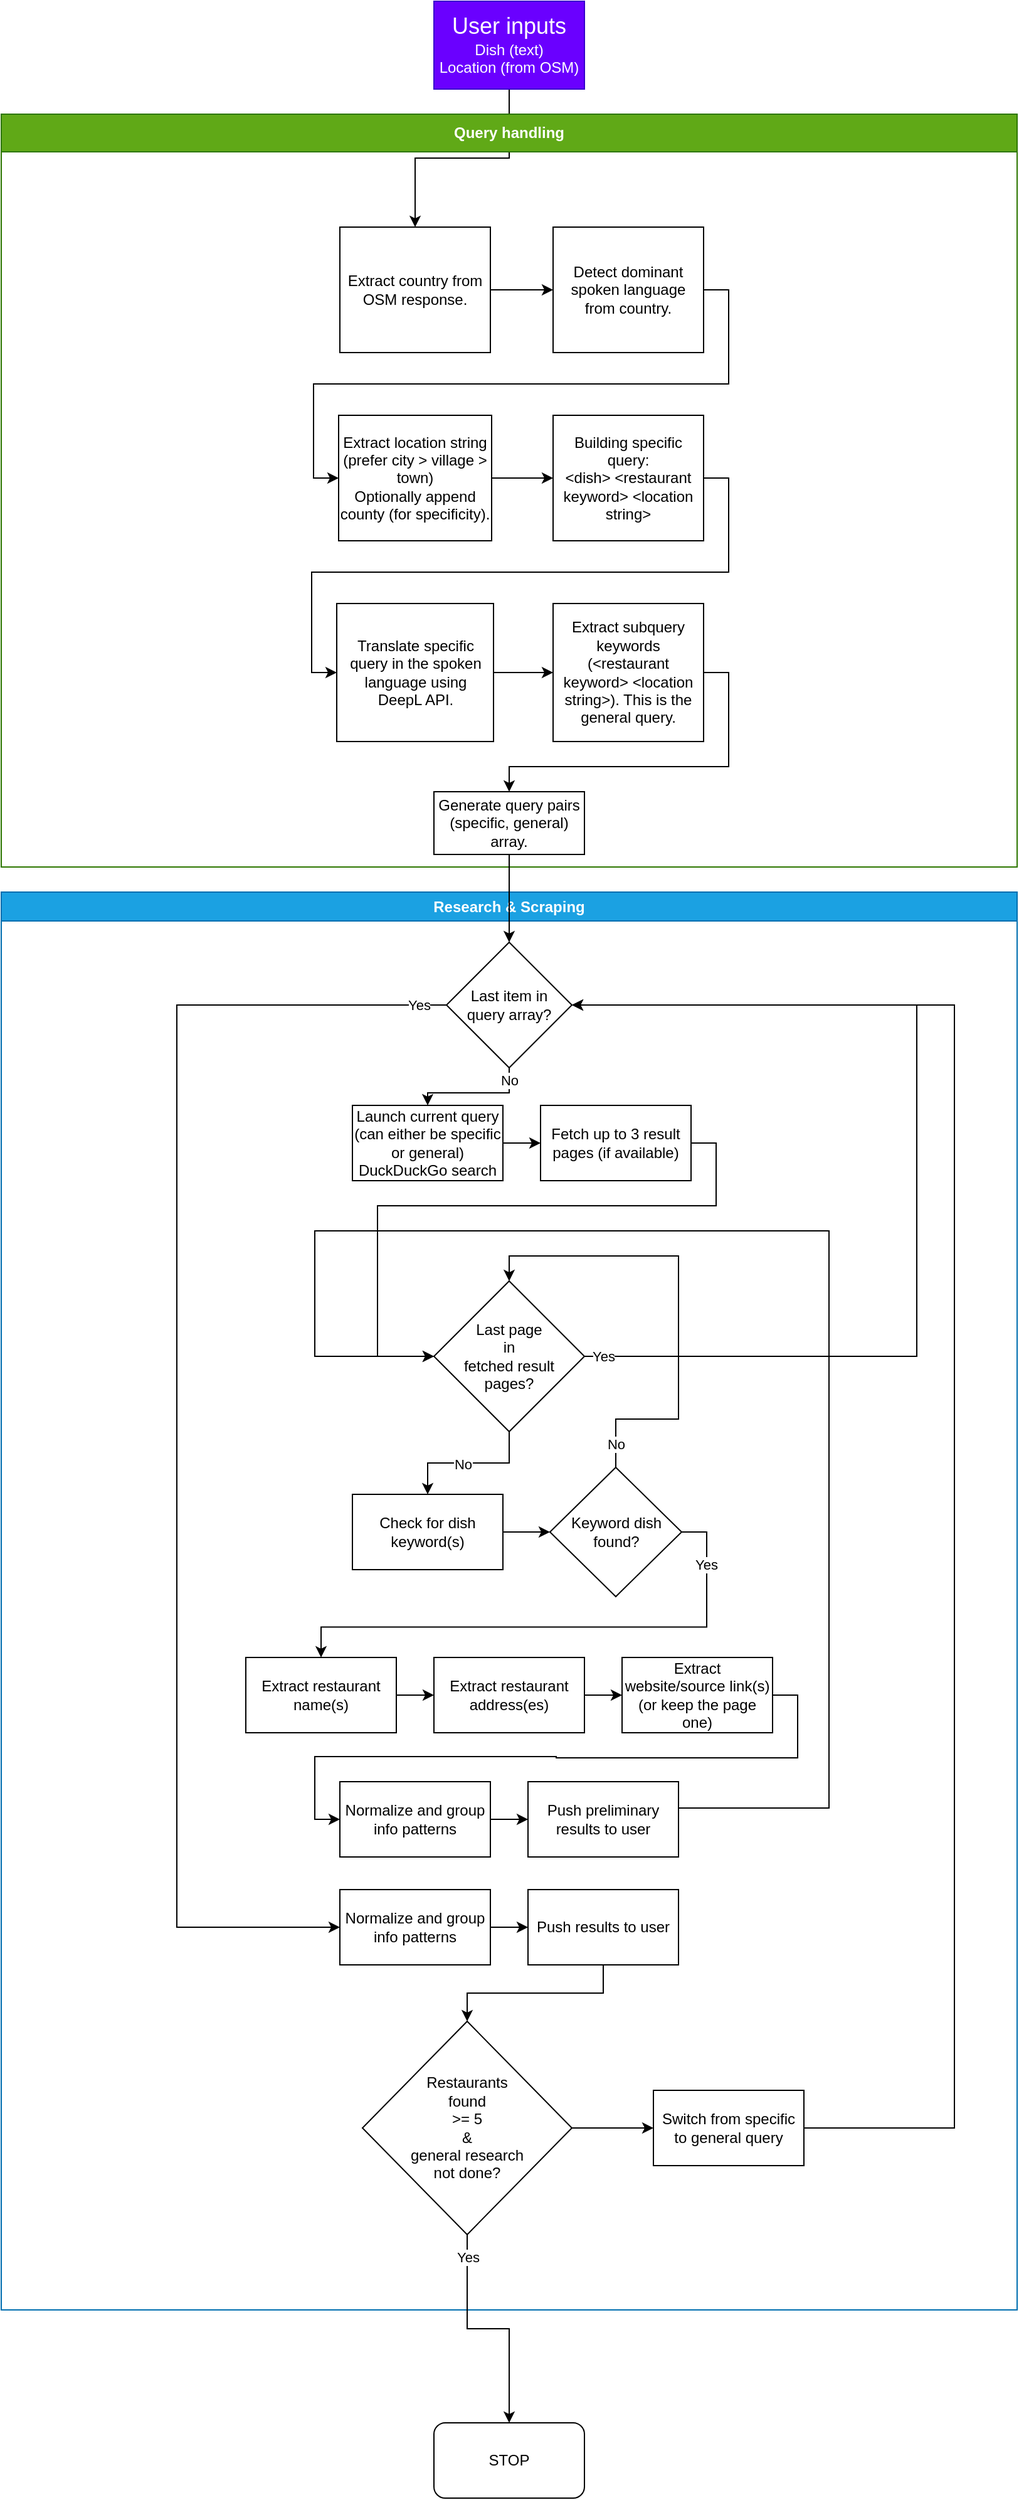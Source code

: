 <mxfile version="26.2.14">
  <diagram name="Page-1" id="eyC5i5Shbkxbg3gy7lH-">
    <mxGraphModel dx="2037" dy="1124" grid="1" gridSize="10" guides="1" tooltips="1" connect="1" arrows="1" fold="1" page="1" pageScale="1" pageWidth="850" pageHeight="1100" math="0" shadow="0">
      <root>
        <mxCell id="0" />
        <mxCell id="1" parent="0" />
        <mxCell id="0tu6kE-GxGx3GwZx2EYo-11" style="edgeStyle=orthogonalEdgeStyle;rounded=0;orthogonalLoop=1;jettySize=auto;html=1;exitX=0.5;exitY=1;exitDx=0;exitDy=0;entryX=0.5;entryY=0;entryDx=0;entryDy=0;" parent="1" source="0tu6kE-GxGx3GwZx2EYo-1" target="0tu6kE-GxGx3GwZx2EYo-9" edge="1">
          <mxGeometry relative="1" as="geometry" />
        </mxCell>
        <mxCell id="0tu6kE-GxGx3GwZx2EYo-1" value="&lt;div&gt;&lt;font style=&quot;font-size: 18px;&quot;&gt;User inputs&lt;/font&gt;&lt;/div&gt;&lt;div&gt;Dish (text)&lt;/div&gt;&lt;div&gt;Location (from OSM)&lt;/div&gt;" style="rounded=0;whiteSpace=wrap;html=1;fillColor=#6a00ff;fontColor=#ffffff;strokeColor=#3700CC;" parent="1" vertex="1">
          <mxGeometry x="365" y="10" width="120" height="70" as="geometry" />
        </mxCell>
        <mxCell id="0tu6kE-GxGx3GwZx2EYo-7" value="&lt;div&gt;Query handling&lt;/div&gt;" style="swimlane;whiteSpace=wrap;html=1;startSize=30;rotation=0;fillColor=#60a917;fontColor=#ffffff;strokeColor=#2D7600;" parent="1" vertex="1">
          <mxGeometry x="20" y="100" width="810" height="600" as="geometry">
            <mxRectangle x="375" y="110" width="100" height="30" as="alternateBounds" />
          </mxGeometry>
        </mxCell>
        <mxCell id="0tu6kE-GxGx3GwZx2EYo-13" style="edgeStyle=orthogonalEdgeStyle;rounded=0;orthogonalLoop=1;jettySize=auto;html=1;exitX=1;exitY=0.5;exitDx=0;exitDy=0;entryX=0;entryY=0.5;entryDx=0;entryDy=0;" parent="0tu6kE-GxGx3GwZx2EYo-7" source="0tu6kE-GxGx3GwZx2EYo-9" target="0tu6kE-GxGx3GwZx2EYo-12" edge="1">
          <mxGeometry relative="1" as="geometry" />
        </mxCell>
        <mxCell id="0tu6kE-GxGx3GwZx2EYo-9" value="Extract country from OSM response." style="rounded=0;whiteSpace=wrap;html=1;rotation=0;" parent="0tu6kE-GxGx3GwZx2EYo-7" vertex="1">
          <mxGeometry x="270" y="90" width="120" height="100" as="geometry" />
        </mxCell>
        <mxCell id="0tu6kE-GxGx3GwZx2EYo-17" style="edgeStyle=orthogonalEdgeStyle;rounded=0;orthogonalLoop=1;jettySize=auto;html=1;exitX=1;exitY=0.5;exitDx=0;exitDy=0;entryX=0;entryY=0.5;entryDx=0;entryDy=0;" parent="0tu6kE-GxGx3GwZx2EYo-7" source="0tu6kE-GxGx3GwZx2EYo-12" target="0tu6kE-GxGx3GwZx2EYo-16" edge="1">
          <mxGeometry relative="1" as="geometry" />
        </mxCell>
        <mxCell id="0tu6kE-GxGx3GwZx2EYo-12" value="&lt;div&gt;Detect dominant spoken language from country.&lt;/div&gt;" style="rounded=0;whiteSpace=wrap;html=1;" parent="0tu6kE-GxGx3GwZx2EYo-7" vertex="1">
          <mxGeometry x="440" y="90" width="120" height="100" as="geometry" />
        </mxCell>
        <mxCell id="43G2xlh0WYrgFUoU3QJt-2" style="edgeStyle=orthogonalEdgeStyle;rounded=0;orthogonalLoop=1;jettySize=auto;html=1;exitX=1;exitY=0.5;exitDx=0;exitDy=0;entryX=0;entryY=0.5;entryDx=0;entryDy=0;" parent="0tu6kE-GxGx3GwZx2EYo-7" source="0tu6kE-GxGx3GwZx2EYo-14" target="43G2xlh0WYrgFUoU3QJt-1" edge="1">
          <mxGeometry relative="1" as="geometry" />
        </mxCell>
        <mxCell id="0tu6kE-GxGx3GwZx2EYo-14" value="&lt;div&gt;Building specific query:&lt;/div&gt;&lt;div&gt;&amp;lt;dish&amp;gt; &amp;lt;restaurant keyword&amp;gt; &amp;lt;location string&amp;gt;&lt;/div&gt;" style="rounded=0;whiteSpace=wrap;html=1;" parent="0tu6kE-GxGx3GwZx2EYo-7" vertex="1">
          <mxGeometry x="440" y="240" width="120" height="100" as="geometry" />
        </mxCell>
        <mxCell id="0tu6kE-GxGx3GwZx2EYo-18" style="edgeStyle=orthogonalEdgeStyle;rounded=0;orthogonalLoop=1;jettySize=auto;html=1;exitX=1;exitY=0.5;exitDx=0;exitDy=0;entryX=0;entryY=0.5;entryDx=0;entryDy=0;" parent="0tu6kE-GxGx3GwZx2EYo-7" source="0tu6kE-GxGx3GwZx2EYo-16" target="0tu6kE-GxGx3GwZx2EYo-14" edge="1">
          <mxGeometry relative="1" as="geometry" />
        </mxCell>
        <mxCell id="0tu6kE-GxGx3GwZx2EYo-16" value="&lt;div&gt;Extract location string (prefer city &amp;gt; village &amp;gt; town)&lt;/div&gt;&lt;div&gt;Optionally append county (for specificity).&lt;/div&gt;" style="rounded=0;whiteSpace=wrap;html=1;align=center;" parent="0tu6kE-GxGx3GwZx2EYo-7" vertex="1">
          <mxGeometry x="269" y="240" width="122" height="100" as="geometry" />
        </mxCell>
        <mxCell id="43G2xlh0WYrgFUoU3QJt-4" style="edgeStyle=orthogonalEdgeStyle;rounded=0;orthogonalLoop=1;jettySize=auto;html=1;exitX=1;exitY=0.5;exitDx=0;exitDy=0;entryX=0;entryY=0.5;entryDx=0;entryDy=0;" parent="0tu6kE-GxGx3GwZx2EYo-7" source="43G2xlh0WYrgFUoU3QJt-1" target="43G2xlh0WYrgFUoU3QJt-3" edge="1">
          <mxGeometry relative="1" as="geometry" />
        </mxCell>
        <mxCell id="43G2xlh0WYrgFUoU3QJt-1" value="&lt;div&gt;Translate specific query in the spoken language using&lt;/div&gt;&lt;div&gt;DeepL API.&lt;/div&gt;" style="rounded=0;whiteSpace=wrap;html=1;" parent="0tu6kE-GxGx3GwZx2EYo-7" vertex="1">
          <mxGeometry x="267.5" y="390" width="125" height="110" as="geometry" />
        </mxCell>
        <mxCell id="1FNxZ3zJCabGChBmBhb7-5" style="edgeStyle=orthogonalEdgeStyle;rounded=0;orthogonalLoop=1;jettySize=auto;html=1;exitX=1;exitY=0.5;exitDx=0;exitDy=0;entryX=0.5;entryY=0;entryDx=0;entryDy=0;" parent="0tu6kE-GxGx3GwZx2EYo-7" source="43G2xlh0WYrgFUoU3QJt-3" target="1FNxZ3zJCabGChBmBhb7-4" edge="1">
          <mxGeometry relative="1" as="geometry" />
        </mxCell>
        <mxCell id="43G2xlh0WYrgFUoU3QJt-3" value="&lt;div&gt;Extract subquery keywords&lt;br&gt;(&amp;lt;restaurant keyword&amp;gt; &amp;lt;location string&amp;gt;). This is the general query.&lt;/div&gt;" style="rounded=0;whiteSpace=wrap;html=1;" parent="0tu6kE-GxGx3GwZx2EYo-7" vertex="1">
          <mxGeometry x="440" y="390" width="120" height="110" as="geometry" />
        </mxCell>
        <mxCell id="1FNxZ3zJCabGChBmBhb7-4" value="Generate query pairs (specific, general) array." style="rounded=0;whiteSpace=wrap;html=1;" parent="0tu6kE-GxGx3GwZx2EYo-7" vertex="1">
          <mxGeometry x="345" y="540" width="120" height="50" as="geometry" />
        </mxCell>
        <mxCell id="1FNxZ3zJCabGChBmBhb7-7" value="Research &amp;amp; Scraping" style="swimlane;whiteSpace=wrap;html=1;fillColor=#1ba1e2;fontColor=#ffffff;strokeColor=#006EAF;" parent="1" vertex="1">
          <mxGeometry x="20" y="720" width="810" height="1130" as="geometry" />
        </mxCell>
        <mxCell id="1FNxZ3zJCabGChBmBhb7-10" style="edgeStyle=orthogonalEdgeStyle;rounded=0;orthogonalLoop=1;jettySize=auto;html=1;exitX=0.5;exitY=1;exitDx=0;exitDy=0;entryX=0.5;entryY=0;entryDx=0;entryDy=0;" parent="1FNxZ3zJCabGChBmBhb7-7" source="1FNxZ3zJCabGChBmBhb7-8" target="1FNxZ3zJCabGChBmBhb7-9" edge="1">
          <mxGeometry relative="1" as="geometry" />
        </mxCell>
        <mxCell id="1FNxZ3zJCabGChBmBhb7-12" value="No" style="edgeLabel;html=1;align=center;verticalAlign=middle;resizable=0;points=[];" parent="1FNxZ3zJCabGChBmBhb7-10" vertex="1" connectable="0">
          <mxGeometry x="-0.1" relative="1" as="geometry">
            <mxPoint x="23" y="-10" as="offset" />
          </mxGeometry>
        </mxCell>
        <mxCell id="iM7ECNKi6wvTdP0sHngZ-31" style="edgeStyle=orthogonalEdgeStyle;rounded=0;orthogonalLoop=1;jettySize=auto;html=1;exitX=0;exitY=0.5;exitDx=0;exitDy=0;entryX=0;entryY=0.5;entryDx=0;entryDy=0;" parent="1FNxZ3zJCabGChBmBhb7-7" source="1FNxZ3zJCabGChBmBhb7-8" target="iM7ECNKi6wvTdP0sHngZ-29" edge="1">
          <mxGeometry relative="1" as="geometry">
            <mxPoint x="210" y="800" as="targetPoint" />
            <Array as="points">
              <mxPoint x="140" y="90" />
              <mxPoint x="140" y="825" />
            </Array>
          </mxGeometry>
        </mxCell>
        <mxCell id="iM7ECNKi6wvTdP0sHngZ-32" value="Yes" style="edgeLabel;html=1;align=center;verticalAlign=middle;resizable=0;points=[];" parent="iM7ECNKi6wvTdP0sHngZ-31" vertex="1" connectable="0">
          <mxGeometry x="-0.757" relative="1" as="geometry">
            <mxPoint x="109" as="offset" />
          </mxGeometry>
        </mxCell>
        <mxCell id="1FNxZ3zJCabGChBmBhb7-8" value="&lt;div&gt;Last item in&lt;/div&gt;&lt;div&gt;query array?&lt;/div&gt;" style="rhombus;whiteSpace=wrap;html=1;" parent="1FNxZ3zJCabGChBmBhb7-7" vertex="1">
          <mxGeometry x="355" y="40" width="100" height="100" as="geometry" />
        </mxCell>
        <mxCell id="iM7ECNKi6wvTdP0sHngZ-3" style="edgeStyle=orthogonalEdgeStyle;rounded=0;orthogonalLoop=1;jettySize=auto;html=1;exitX=1;exitY=0.5;exitDx=0;exitDy=0;entryX=0;entryY=0.5;entryDx=0;entryDy=0;" parent="1FNxZ3zJCabGChBmBhb7-7" source="1FNxZ3zJCabGChBmBhb7-9" target="iM7ECNKi6wvTdP0sHngZ-2" edge="1">
          <mxGeometry relative="1" as="geometry" />
        </mxCell>
        <mxCell id="1FNxZ3zJCabGChBmBhb7-9" value="Launch current query (can either be specific or general) DuckDuckGo search" style="rounded=0;whiteSpace=wrap;html=1;" parent="1FNxZ3zJCabGChBmBhb7-7" vertex="1">
          <mxGeometry x="280" y="170" width="120" height="60" as="geometry" />
        </mxCell>
        <mxCell id="iM7ECNKi6wvTdP0sHngZ-5" style="edgeStyle=orthogonalEdgeStyle;rounded=0;orthogonalLoop=1;jettySize=auto;html=1;exitX=1;exitY=0.5;exitDx=0;exitDy=0;entryX=0;entryY=0.5;entryDx=0;entryDy=0;" parent="1FNxZ3zJCabGChBmBhb7-7" source="iM7ECNKi6wvTdP0sHngZ-2" target="iM7ECNKi6wvTdP0sHngZ-4" edge="1">
          <mxGeometry relative="1" as="geometry">
            <Array as="points">
              <mxPoint x="570" y="200" />
              <mxPoint x="570" y="250" />
              <mxPoint x="300" y="250" />
              <mxPoint x="300" y="370" />
            </Array>
          </mxGeometry>
        </mxCell>
        <mxCell id="iM7ECNKi6wvTdP0sHngZ-2" value="Fetch up to 3 result pages (if available)" style="rounded=0;whiteSpace=wrap;html=1;" parent="1FNxZ3zJCabGChBmBhb7-7" vertex="1">
          <mxGeometry x="430" y="170" width="120" height="60" as="geometry" />
        </mxCell>
        <mxCell id="iM7ECNKi6wvTdP0sHngZ-7" style="edgeStyle=orthogonalEdgeStyle;rounded=0;orthogonalLoop=1;jettySize=auto;html=1;exitX=0.5;exitY=1;exitDx=0;exitDy=0;entryX=0.5;entryY=0;entryDx=0;entryDy=0;" parent="1FNxZ3zJCabGChBmBhb7-7" source="iM7ECNKi6wvTdP0sHngZ-4" target="iM7ECNKi6wvTdP0sHngZ-6" edge="1">
          <mxGeometry relative="1" as="geometry" />
        </mxCell>
        <mxCell id="iM7ECNKi6wvTdP0sHngZ-8" value="No" style="edgeLabel;html=1;align=center;verticalAlign=middle;resizable=0;points=[];" parent="iM7ECNKi6wvTdP0sHngZ-7" vertex="1" connectable="0">
          <mxGeometry x="0.09" y="1" relative="1" as="geometry">
            <mxPoint as="offset" />
          </mxGeometry>
        </mxCell>
        <mxCell id="iM7ECNKi6wvTdP0sHngZ-40" style="edgeStyle=orthogonalEdgeStyle;rounded=0;orthogonalLoop=1;jettySize=auto;html=1;exitX=1;exitY=0.5;exitDx=0;exitDy=0;entryX=1;entryY=0.5;entryDx=0;entryDy=0;" parent="1FNxZ3zJCabGChBmBhb7-7" source="iM7ECNKi6wvTdP0sHngZ-4" target="1FNxZ3zJCabGChBmBhb7-8" edge="1">
          <mxGeometry relative="1" as="geometry">
            <Array as="points">
              <mxPoint x="730" y="370" />
              <mxPoint x="730" y="90" />
            </Array>
          </mxGeometry>
        </mxCell>
        <mxCell id="iM7ECNKi6wvTdP0sHngZ-41" value="Yes" style="edgeLabel;html=1;align=center;verticalAlign=middle;resizable=0;points=[];" parent="iM7ECNKi6wvTdP0sHngZ-40" vertex="1" connectable="0">
          <mxGeometry x="-0.802" y="1" relative="1" as="geometry">
            <mxPoint x="-66" y="1" as="offset" />
          </mxGeometry>
        </mxCell>
        <mxCell id="iM7ECNKi6wvTdP0sHngZ-4" value="&lt;div&gt;Last page&lt;/div&gt;&lt;div&gt;in&lt;/div&gt;&lt;div&gt;fetched result&lt;/div&gt;&lt;div&gt;pages?&lt;/div&gt;" style="rhombus;whiteSpace=wrap;html=1;" parent="1FNxZ3zJCabGChBmBhb7-7" vertex="1">
          <mxGeometry x="345" y="310" width="120" height="120" as="geometry" />
        </mxCell>
        <mxCell id="iM7ECNKi6wvTdP0sHngZ-10" style="edgeStyle=orthogonalEdgeStyle;rounded=0;orthogonalLoop=1;jettySize=auto;html=1;exitX=1;exitY=0.5;exitDx=0;exitDy=0;entryX=0;entryY=0.5;entryDx=0;entryDy=0;" parent="1FNxZ3zJCabGChBmBhb7-7" source="iM7ECNKi6wvTdP0sHngZ-6" target="iM7ECNKi6wvTdP0sHngZ-9" edge="1">
          <mxGeometry relative="1" as="geometry" />
        </mxCell>
        <mxCell id="iM7ECNKi6wvTdP0sHngZ-6" value="Check for dish keyword(s)" style="rounded=0;whiteSpace=wrap;html=1;" parent="1FNxZ3zJCabGChBmBhb7-7" vertex="1">
          <mxGeometry x="280" y="480" width="120" height="60" as="geometry" />
        </mxCell>
        <mxCell id="iM7ECNKi6wvTdP0sHngZ-18" style="edgeStyle=orthogonalEdgeStyle;rounded=0;orthogonalLoop=1;jettySize=auto;html=1;exitX=0.5;exitY=0;exitDx=0;exitDy=0;entryX=0.5;entryY=0;entryDx=0;entryDy=0;" parent="1FNxZ3zJCabGChBmBhb7-7" source="iM7ECNKi6wvTdP0sHngZ-9" target="iM7ECNKi6wvTdP0sHngZ-4" edge="1">
          <mxGeometry relative="1" as="geometry">
            <Array as="points">
              <mxPoint x="490" y="420" />
              <mxPoint x="540" y="420" />
              <mxPoint x="540" y="290" />
              <mxPoint x="405" y="290" />
            </Array>
          </mxGeometry>
        </mxCell>
        <mxCell id="iM7ECNKi6wvTdP0sHngZ-19" value="No" style="edgeLabel;html=1;align=center;verticalAlign=middle;resizable=0;points=[];" parent="iM7ECNKi6wvTdP0sHngZ-18" vertex="1" connectable="0">
          <mxGeometry x="0.116" y="-1" relative="1" as="geometry">
            <mxPoint x="-51" y="140" as="offset" />
          </mxGeometry>
        </mxCell>
        <mxCell id="iM7ECNKi6wvTdP0sHngZ-9" value="&lt;div&gt;Keyword dish&lt;/div&gt;&lt;div&gt;found?&lt;/div&gt;" style="rhombus;whiteSpace=wrap;html=1;" parent="1FNxZ3zJCabGChBmBhb7-7" vertex="1">
          <mxGeometry x="437.5" y="458.5" width="105" height="103" as="geometry" />
        </mxCell>
        <mxCell id="iM7ECNKi6wvTdP0sHngZ-15" style="edgeStyle=orthogonalEdgeStyle;rounded=0;orthogonalLoop=1;jettySize=auto;html=1;exitX=1;exitY=0.5;exitDx=0;exitDy=0;entryX=0;entryY=0.5;entryDx=0;entryDy=0;" parent="1FNxZ3zJCabGChBmBhb7-7" source="iM7ECNKi6wvTdP0sHngZ-11" target="iM7ECNKi6wvTdP0sHngZ-12" edge="1">
          <mxGeometry relative="1" as="geometry" />
        </mxCell>
        <mxCell id="iM7ECNKi6wvTdP0sHngZ-11" value="&lt;div&gt;Extract restaurant&lt;/div&gt;&lt;div&gt;name(s)&lt;/div&gt;" style="rounded=0;whiteSpace=wrap;html=1;" parent="1FNxZ3zJCabGChBmBhb7-7" vertex="1">
          <mxGeometry x="195" y="610" width="120" height="60" as="geometry" />
        </mxCell>
        <mxCell id="iM7ECNKi6wvTdP0sHngZ-16" style="edgeStyle=orthogonalEdgeStyle;rounded=0;orthogonalLoop=1;jettySize=auto;html=1;exitX=1;exitY=0.5;exitDx=0;exitDy=0;entryX=0;entryY=0.5;entryDx=0;entryDy=0;" parent="1FNxZ3zJCabGChBmBhb7-7" source="iM7ECNKi6wvTdP0sHngZ-12" target="iM7ECNKi6wvTdP0sHngZ-13" edge="1">
          <mxGeometry relative="1" as="geometry" />
        </mxCell>
        <mxCell id="iM7ECNKi6wvTdP0sHngZ-12" value="&lt;div&gt;Extract restaurant&lt;/div&gt;&lt;div&gt;address(es)&lt;/div&gt;" style="rounded=0;whiteSpace=wrap;html=1;" parent="1FNxZ3zJCabGChBmBhb7-7" vertex="1">
          <mxGeometry x="345" y="610" width="120" height="60" as="geometry" />
        </mxCell>
        <mxCell id="iM7ECNKi6wvTdP0sHngZ-38" style="edgeStyle=orthogonalEdgeStyle;rounded=0;orthogonalLoop=1;jettySize=auto;html=1;exitX=1;exitY=0.5;exitDx=0;exitDy=0;entryX=0;entryY=0.5;entryDx=0;entryDy=0;" parent="1FNxZ3zJCabGChBmBhb7-7" source="iM7ECNKi6wvTdP0sHngZ-13" target="iM7ECNKi6wvTdP0sHngZ-23" edge="1">
          <mxGeometry relative="1" as="geometry" />
        </mxCell>
        <mxCell id="iM7ECNKi6wvTdP0sHngZ-13" value="Extract website/source link(s) (or keep the page one)" style="rounded=0;whiteSpace=wrap;html=1;" parent="1FNxZ3zJCabGChBmBhb7-7" vertex="1">
          <mxGeometry x="495" y="610" width="120" height="60" as="geometry" />
        </mxCell>
        <mxCell id="iM7ECNKi6wvTdP0sHngZ-14" style="edgeStyle=orthogonalEdgeStyle;rounded=0;orthogonalLoop=1;jettySize=auto;html=1;exitX=1;exitY=0.5;exitDx=0;exitDy=0;entryX=0.5;entryY=0;entryDx=0;entryDy=0;" parent="1FNxZ3zJCabGChBmBhb7-7" source="iM7ECNKi6wvTdP0sHngZ-9" target="iM7ECNKi6wvTdP0sHngZ-11" edge="1">
          <mxGeometry relative="1" as="geometry" />
        </mxCell>
        <mxCell id="iM7ECNKi6wvTdP0sHngZ-17" value="Yes" style="edgeLabel;html=1;align=center;verticalAlign=middle;resizable=0;points=[];" parent="iM7ECNKi6wvTdP0sHngZ-14" vertex="1" connectable="0">
          <mxGeometry x="-0.787" y="-1" relative="1" as="geometry">
            <mxPoint as="offset" />
          </mxGeometry>
        </mxCell>
        <mxCell id="iM7ECNKi6wvTdP0sHngZ-27" style="edgeStyle=orthogonalEdgeStyle;rounded=0;orthogonalLoop=1;jettySize=auto;html=1;exitX=1;exitY=0.5;exitDx=0;exitDy=0;entryX=0;entryY=0.5;entryDx=0;entryDy=0;" parent="1FNxZ3zJCabGChBmBhb7-7" source="iM7ECNKi6wvTdP0sHngZ-23" target="iM7ECNKi6wvTdP0sHngZ-26" edge="1">
          <mxGeometry relative="1" as="geometry" />
        </mxCell>
        <mxCell id="iM7ECNKi6wvTdP0sHngZ-23" value="Normalize and group info patterns" style="rounded=0;whiteSpace=wrap;html=1;" parent="1FNxZ3zJCabGChBmBhb7-7" vertex="1">
          <mxGeometry x="270" y="709" width="120" height="60" as="geometry" />
        </mxCell>
        <mxCell id="iM7ECNKi6wvTdP0sHngZ-39" style="edgeStyle=orthogonalEdgeStyle;rounded=0;orthogonalLoop=1;jettySize=auto;html=1;exitX=1;exitY=0.5;exitDx=0;exitDy=0;entryX=0;entryY=0.5;entryDx=0;entryDy=0;" parent="1FNxZ3zJCabGChBmBhb7-7" source="iM7ECNKi6wvTdP0sHngZ-26" target="iM7ECNKi6wvTdP0sHngZ-4" edge="1">
          <mxGeometry relative="1" as="geometry">
            <Array as="points">
              <mxPoint x="660" y="730" />
              <mxPoint x="660" y="270" />
              <mxPoint x="250" y="270" />
              <mxPoint x="250" y="370" />
            </Array>
          </mxGeometry>
        </mxCell>
        <mxCell id="iM7ECNKi6wvTdP0sHngZ-26" value="Push preliminary results to user" style="rounded=0;whiteSpace=wrap;html=1;" parent="1FNxZ3zJCabGChBmBhb7-7" vertex="1">
          <mxGeometry x="420" y="709" width="120" height="60" as="geometry" />
        </mxCell>
        <mxCell id="iM7ECNKi6wvTdP0sHngZ-33" style="edgeStyle=orthogonalEdgeStyle;rounded=0;orthogonalLoop=1;jettySize=auto;html=1;exitX=1;exitY=0.5;exitDx=0;exitDy=0;entryX=0;entryY=0.5;entryDx=0;entryDy=0;" parent="1FNxZ3zJCabGChBmBhb7-7" source="iM7ECNKi6wvTdP0sHngZ-29" target="iM7ECNKi6wvTdP0sHngZ-30" edge="1">
          <mxGeometry relative="1" as="geometry" />
        </mxCell>
        <mxCell id="iM7ECNKi6wvTdP0sHngZ-29" value="Normalize and group info patterns" style="rounded=0;whiteSpace=wrap;html=1;" parent="1FNxZ3zJCabGChBmBhb7-7" vertex="1">
          <mxGeometry x="270" y="795" width="120" height="60" as="geometry" />
        </mxCell>
        <mxCell id="iM7ECNKi6wvTdP0sHngZ-30" value="Push results to user" style="rounded=0;whiteSpace=wrap;html=1;" parent="1FNxZ3zJCabGChBmBhb7-7" vertex="1">
          <mxGeometry x="420" y="795" width="120" height="60" as="geometry" />
        </mxCell>
        <mxCell id="iM7ECNKi6wvTdP0sHngZ-50" style="edgeStyle=orthogonalEdgeStyle;rounded=0;orthogonalLoop=1;jettySize=auto;html=1;exitX=1;exitY=0.5;exitDx=0;exitDy=0;entryX=0;entryY=0.5;entryDx=0;entryDy=0;" parent="1FNxZ3zJCabGChBmBhb7-7" source="iM7ECNKi6wvTdP0sHngZ-42" target="iM7ECNKi6wvTdP0sHngZ-49" edge="1">
          <mxGeometry relative="1" as="geometry" />
        </mxCell>
        <mxCell id="iM7ECNKi6wvTdP0sHngZ-42" value="&lt;div&gt;Restaurants&lt;/div&gt;&lt;div&gt;found&lt;/div&gt;&lt;div&gt;&amp;gt;= 5&lt;/div&gt;&lt;div&gt;&amp;amp;&lt;/div&gt;&lt;div&gt;general research&lt;/div&gt;&lt;div&gt;not done?&lt;/div&gt;" style="rhombus;whiteSpace=wrap;html=1;" parent="1FNxZ3zJCabGChBmBhb7-7" vertex="1">
          <mxGeometry x="288" y="900" width="167" height="170" as="geometry" />
        </mxCell>
        <mxCell id="iM7ECNKi6wvTdP0sHngZ-43" value="" style="edgeStyle=orthogonalEdgeStyle;rounded=0;orthogonalLoop=1;jettySize=auto;html=1;exitX=0.5;exitY=1;exitDx=0;exitDy=0;entryX=0.5;entryY=0;entryDx=0;entryDy=0;" parent="1FNxZ3zJCabGChBmBhb7-7" source="iM7ECNKi6wvTdP0sHngZ-30" target="iM7ECNKi6wvTdP0sHngZ-42" edge="1">
          <mxGeometry relative="1" as="geometry">
            <mxPoint x="480" y="855" as="sourcePoint" />
            <mxPoint x="405" y="1220" as="targetPoint" />
          </mxGeometry>
        </mxCell>
        <mxCell id="iM7ECNKi6wvTdP0sHngZ-51" style="edgeStyle=orthogonalEdgeStyle;rounded=0;orthogonalLoop=1;jettySize=auto;html=1;exitX=1;exitY=0.5;exitDx=0;exitDy=0;entryX=1;entryY=0.5;entryDx=0;entryDy=0;" parent="1FNxZ3zJCabGChBmBhb7-7" source="iM7ECNKi6wvTdP0sHngZ-49" target="1FNxZ3zJCabGChBmBhb7-8" edge="1">
          <mxGeometry relative="1" as="geometry">
            <Array as="points">
              <mxPoint x="760" y="985" />
              <mxPoint x="760" y="90" />
            </Array>
          </mxGeometry>
        </mxCell>
        <mxCell id="iM7ECNKi6wvTdP0sHngZ-49" value="Switch from specific to general query" style="rounded=0;whiteSpace=wrap;html=1;" parent="1FNxZ3zJCabGChBmBhb7-7" vertex="1">
          <mxGeometry x="520" y="955" width="120" height="60" as="geometry" />
        </mxCell>
        <mxCell id="1FNxZ3zJCabGChBmBhb7-11" style="edgeStyle=orthogonalEdgeStyle;rounded=0;orthogonalLoop=1;jettySize=auto;html=1;exitX=0.5;exitY=1;exitDx=0;exitDy=0;entryX=0.5;entryY=0;entryDx=0;entryDy=0;" parent="1" source="1FNxZ3zJCabGChBmBhb7-4" target="1FNxZ3zJCabGChBmBhb7-8" edge="1">
          <mxGeometry relative="1" as="geometry" />
        </mxCell>
        <mxCell id="iM7ECNKi6wvTdP0sHngZ-35" value="STOP" style="rounded=1;whiteSpace=wrap;html=1;" parent="1" vertex="1">
          <mxGeometry x="365" y="1940" width="120" height="60" as="geometry" />
        </mxCell>
        <mxCell id="iM7ECNKi6wvTdP0sHngZ-36" style="edgeStyle=orthogonalEdgeStyle;rounded=0;orthogonalLoop=1;jettySize=auto;html=1;exitX=0.5;exitY=1;exitDx=0;exitDy=0;entryX=0.5;entryY=0;entryDx=0;entryDy=0;" parent="1" source="iM7ECNKi6wvTdP0sHngZ-42" target="iM7ECNKi6wvTdP0sHngZ-35" edge="1">
          <mxGeometry relative="1" as="geometry" />
        </mxCell>
        <mxCell id="iM7ECNKi6wvTdP0sHngZ-52" value="Yes" style="edgeLabel;html=1;align=center;verticalAlign=middle;resizable=0;points=[];" parent="iM7ECNKi6wvTdP0sHngZ-36" vertex="1" connectable="0">
          <mxGeometry x="-0.802" relative="1" as="geometry">
            <mxPoint as="offset" />
          </mxGeometry>
        </mxCell>
      </root>
    </mxGraphModel>
  </diagram>
</mxfile>
